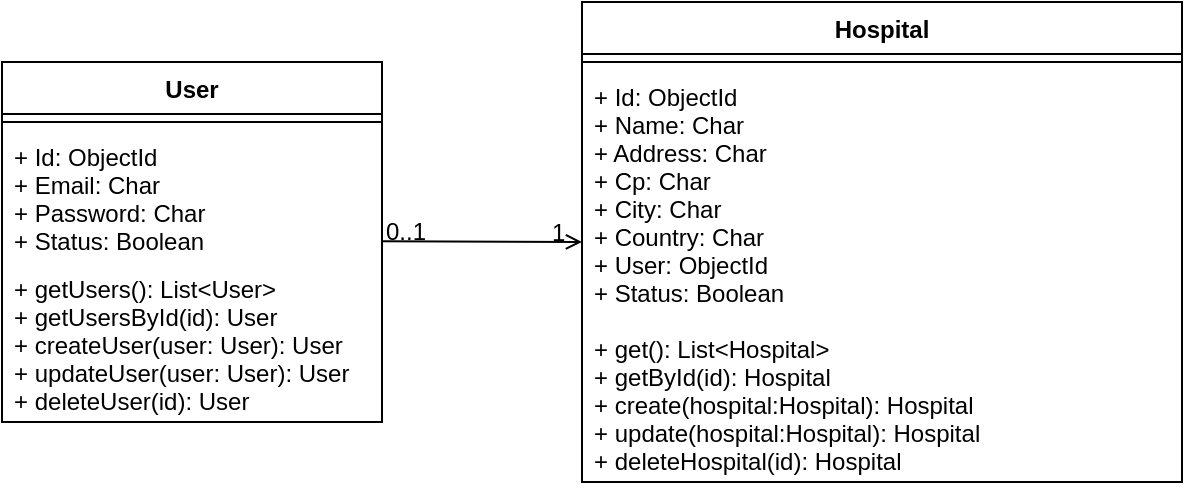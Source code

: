 <mxfile>
    <diagram id="5cS4k9NMKkj_RHNJtxdv" name="Page-1">
        <mxGraphModel dx="947" dy="513" grid="1" gridSize="10" guides="1" tooltips="1" connect="1" arrows="1" fold="1" page="1" pageScale="1" pageWidth="827" pageHeight="1169" math="0" shadow="0">
            <root>
                <mxCell id="0"/>
                <mxCell id="1" parent="0"/>
                <mxCell id="11" value="User" style="swimlane;fontStyle=1;align=center;verticalAlign=top;childLayout=stackLayout;horizontal=1;startSize=26;horizontalStack=0;resizeParent=1;resizeParentMax=0;resizeLast=0;collapsible=1;marginBottom=0;" parent="1" vertex="1">
                    <mxGeometry x="150" y="80" width="190" height="180" as="geometry"/>
                </mxCell>
                <mxCell id="13" value="" style="line;strokeWidth=1;fillColor=none;align=left;verticalAlign=middle;spacingTop=-1;spacingLeft=3;spacingRight=3;rotatable=0;labelPosition=right;points=[];portConstraint=eastwest;" parent="11" vertex="1">
                    <mxGeometry y="26" width="190" height="8" as="geometry"/>
                </mxCell>
                <mxCell id="12" value="+ Id: ObjectId&#10;+ Email: Char&#10;+ Password: Char&#10;+ Status: Boolean" style="text;strokeColor=none;fillColor=none;align=left;verticalAlign=top;spacingLeft=4;spacingRight=4;overflow=hidden;rotatable=0;points=[[0,0.5],[1,0.5]];portConstraint=eastwest;" parent="11" vertex="1">
                    <mxGeometry y="34" width="190" height="66" as="geometry"/>
                </mxCell>
                <mxCell id="14" value="+ getUsers(): List&lt;User&gt;&#10;+ getUsersById(id): User&#10;+ createUser(user: User): User&#10;+ updateUser(user: User): User&#10;+ deleteUser(id): User" style="text;strokeColor=none;fillColor=none;align=left;verticalAlign=top;spacingLeft=4;spacingRight=4;overflow=hidden;rotatable=0;points=[[0,0.5],[1,0.5]];portConstraint=eastwest;" parent="11" vertex="1">
                    <mxGeometry y="100" width="190" height="80" as="geometry"/>
                </mxCell>
                <mxCell id="15" value="Hospital" style="swimlane;fontStyle=1;align=center;verticalAlign=top;childLayout=stackLayout;horizontal=1;startSize=26;horizontalStack=0;resizeParent=1;resizeParentMax=0;resizeLast=0;collapsible=1;marginBottom=0;" vertex="1" parent="1">
                    <mxGeometry x="440" y="50" width="300" height="240" as="geometry"/>
                </mxCell>
                <mxCell id="16" value="" style="line;strokeWidth=1;fillColor=none;align=left;verticalAlign=middle;spacingTop=-1;spacingLeft=3;spacingRight=3;rotatable=0;labelPosition=right;points=[];portConstraint=eastwest;" vertex="1" parent="15">
                    <mxGeometry y="26" width="300" height="8" as="geometry"/>
                </mxCell>
                <mxCell id="17" value="+ Id: ObjectId&#10;+ Name: Char&#10;+ Address: Char&#10;+ Cp: Char&#10;+ City: Char&#10;+ Country: Char&#10;+ User: ObjectId&#10;+ Status: Boolean" style="text;strokeColor=none;fillColor=none;align=left;verticalAlign=top;spacingLeft=4;spacingRight=4;overflow=hidden;rotatable=0;points=[[0,0.5],[1,0.5]];portConstraint=eastwest;" vertex="1" parent="15">
                    <mxGeometry y="34" width="300" height="126" as="geometry"/>
                </mxCell>
                <mxCell id="18" value="+ get(): List&lt;Hospital&gt;&#10;+ getById(id): Hospital&#10;+ create(hospital:Hospital): Hospital&#10;+ update(hospital:Hospital): Hospital&#10;+ deleteHospital(id): Hospital" style="text;strokeColor=none;fillColor=none;align=left;verticalAlign=top;spacingLeft=4;spacingRight=4;overflow=hidden;rotatable=0;points=[[0,0.5],[1,0.5]];portConstraint=eastwest;" vertex="1" parent="15">
                    <mxGeometry y="160" width="300" height="80" as="geometry"/>
                </mxCell>
                <mxCell id="50" value="" style="endArrow=open;shadow=0;strokeWidth=1;rounded=0;endFill=1;edgeStyle=elbowEdgeStyle;elbow=vertical;" edge="1" parent="1">
                    <mxGeometry x="0.5" y="41" relative="1" as="geometry">
                        <mxPoint x="340" y="169.654" as="sourcePoint"/>
                        <mxPoint x="440" y="170" as="targetPoint"/>
                        <mxPoint x="-40" y="32" as="offset"/>
                    </mxGeometry>
                </mxCell>
                <mxCell id="51" value="0..1" style="resizable=0;align=left;verticalAlign=bottom;labelBackgroundColor=none;fontSize=12;" connectable="0" vertex="1" parent="50">
                    <mxGeometry x="-1" relative="1" as="geometry">
                        <mxPoint y="4" as="offset"/>
                    </mxGeometry>
                </mxCell>
                <mxCell id="52" value="1" style="resizable=0;align=right;verticalAlign=bottom;labelBackgroundColor=none;fontSize=12;" connectable="0" vertex="1" parent="50">
                    <mxGeometry x="1" relative="1" as="geometry">
                        <mxPoint x="-7" y="4" as="offset"/>
                    </mxGeometry>
                </mxCell>
            </root>
        </mxGraphModel>
    </diagram>
</mxfile>